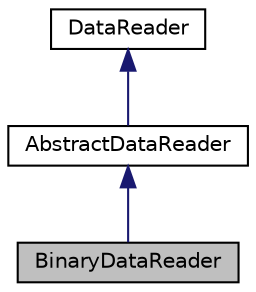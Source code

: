 digraph "BinaryDataReader"
{
 // INTERACTIVE_SVG=YES
  bgcolor="transparent";
  edge [fontname="Helvetica",fontsize="10",labelfontname="Helvetica",labelfontsize="10"];
  node [fontname="Helvetica",fontsize="10",shape=record];
  Node0 [label="BinaryDataReader",height=0.2,width=0.4,color="black", fillcolor="grey75", style="filled", fontcolor="black"];
  Node1 -> Node0 [dir="back",color="midnightblue",fontsize="10",style="solid",fontname="Helvetica"];
  Node1 [label="AbstractDataReader",height=0.2,width=0.4,color="black",URL="$classumontreal_1_1ssj_1_1util_1_1io_1_1AbstractDataReader.html",tooltip="This abstract class implements shared functionality for data readers. "];
  Node2 -> Node1 [dir="back",color="midnightblue",fontsize="10",style="solid",fontname="Helvetica"];
  Node2 [label="DataReader",height=0.2,width=0.4,color="black",URL="$interfaceumontreal_1_1ssj_1_1util_1_1io_1_1DataReader.html",tooltip="Data reader interface. "];
}
